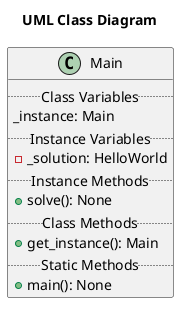 @startuml
scale 1
title  "UML Class Diagram"
class Main {
	.. Class Variables ..
	_instance: Main
	.. Instance Variables ..
	- _solution: HelloWorld
	.. Instance Methods ..
	+ solve(): None
	.. Class Methods ..
	+ get_instance(): Main
	.. Static Methods ..
	+ main(): None
}
@enduml